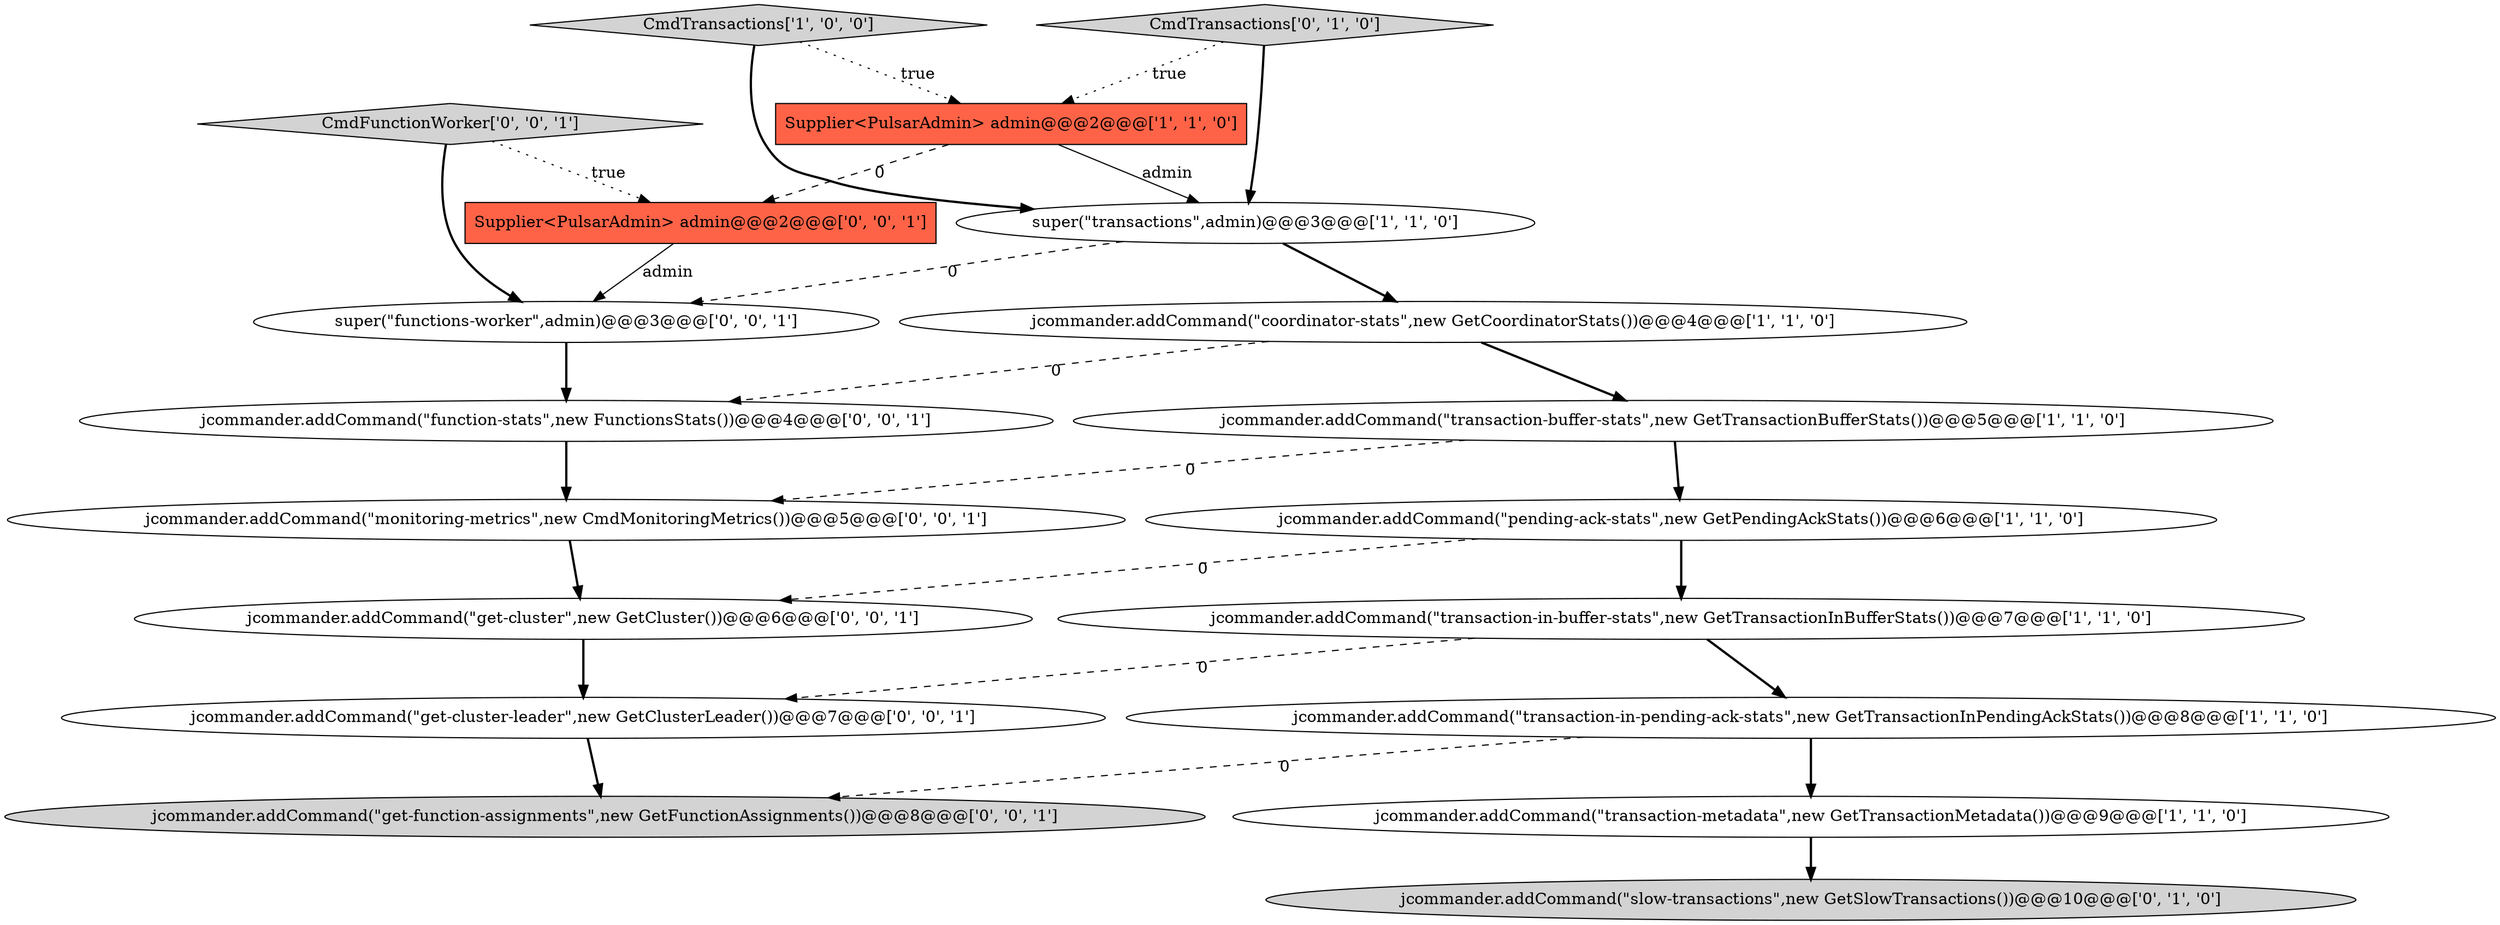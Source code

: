 digraph {
2 [style = filled, label = "jcommander.addCommand(\"coordinator-stats\",new GetCoordinatorStats())@@@4@@@['1', '1', '0']", fillcolor = white, shape = ellipse image = "AAA0AAABBB1BBB"];
11 [style = filled, label = "super(\"functions-worker\",admin)@@@3@@@['0', '0', '1']", fillcolor = white, shape = ellipse image = "AAA0AAABBB3BBB"];
13 [style = filled, label = "CmdFunctionWorker['0', '0', '1']", fillcolor = lightgray, shape = diamond image = "AAA0AAABBB3BBB"];
18 [style = filled, label = "jcommander.addCommand(\"get-cluster-leader\",new GetClusterLeader())@@@7@@@['0', '0', '1']", fillcolor = white, shape = ellipse image = "AAA0AAABBB3BBB"];
5 [style = filled, label = "jcommander.addCommand(\"pending-ack-stats\",new GetPendingAckStats())@@@6@@@['1', '1', '0']", fillcolor = white, shape = ellipse image = "AAA0AAABBB1BBB"];
17 [style = filled, label = "Supplier<PulsarAdmin> admin@@@2@@@['0', '0', '1']", fillcolor = tomato, shape = box image = "AAA0AAABBB3BBB"];
8 [style = filled, label = "jcommander.addCommand(\"transaction-in-buffer-stats\",new GetTransactionInBufferStats())@@@7@@@['1', '1', '0']", fillcolor = white, shape = ellipse image = "AAA0AAABBB1BBB"];
1 [style = filled, label = "CmdTransactions['1', '0', '0']", fillcolor = lightgray, shape = diamond image = "AAA0AAABBB1BBB"];
16 [style = filled, label = "jcommander.addCommand(\"get-function-assignments\",new GetFunctionAssignments())@@@8@@@['0', '0', '1']", fillcolor = lightgray, shape = ellipse image = "AAA0AAABBB3BBB"];
0 [style = filled, label = "jcommander.addCommand(\"transaction-metadata\",new GetTransactionMetadata())@@@9@@@['1', '1', '0']", fillcolor = white, shape = ellipse image = "AAA0AAABBB1BBB"];
3 [style = filled, label = "jcommander.addCommand(\"transaction-buffer-stats\",new GetTransactionBufferStats())@@@5@@@['1', '1', '0']", fillcolor = white, shape = ellipse image = "AAA0AAABBB1BBB"];
4 [style = filled, label = "super(\"transactions\",admin)@@@3@@@['1', '1', '0']", fillcolor = white, shape = ellipse image = "AAA0AAABBB1BBB"];
12 [style = filled, label = "jcommander.addCommand(\"function-stats\",new FunctionsStats())@@@4@@@['0', '0', '1']", fillcolor = white, shape = ellipse image = "AAA0AAABBB3BBB"];
14 [style = filled, label = "jcommander.addCommand(\"get-cluster\",new GetCluster())@@@6@@@['0', '0', '1']", fillcolor = white, shape = ellipse image = "AAA0AAABBB3BBB"];
6 [style = filled, label = "Supplier<PulsarAdmin> admin@@@2@@@['1', '1', '0']", fillcolor = tomato, shape = box image = "AAA0AAABBB1BBB"];
7 [style = filled, label = "jcommander.addCommand(\"transaction-in-pending-ack-stats\",new GetTransactionInPendingAckStats())@@@8@@@['1', '1', '0']", fillcolor = white, shape = ellipse image = "AAA0AAABBB1BBB"];
15 [style = filled, label = "jcommander.addCommand(\"monitoring-metrics\",new CmdMonitoringMetrics())@@@5@@@['0', '0', '1']", fillcolor = white, shape = ellipse image = "AAA0AAABBB3BBB"];
9 [style = filled, label = "jcommander.addCommand(\"slow-transactions\",new GetSlowTransactions())@@@10@@@['0', '1', '0']", fillcolor = lightgray, shape = ellipse image = "AAA1AAABBB2BBB"];
10 [style = filled, label = "CmdTransactions['0', '1', '0']", fillcolor = lightgray, shape = diamond image = "AAA0AAABBB2BBB"];
17->11 [style = solid, label="admin"];
4->11 [style = dashed, label="0"];
5->8 [style = bold, label=""];
11->12 [style = bold, label=""];
5->14 [style = dashed, label="0"];
8->18 [style = dashed, label="0"];
14->18 [style = bold, label=""];
12->15 [style = bold, label=""];
0->9 [style = bold, label=""];
6->17 [style = dashed, label="0"];
1->6 [style = dotted, label="true"];
13->17 [style = dotted, label="true"];
3->5 [style = bold, label=""];
4->2 [style = bold, label=""];
2->3 [style = bold, label=""];
13->11 [style = bold, label=""];
15->14 [style = bold, label=""];
10->4 [style = bold, label=""];
7->0 [style = bold, label=""];
18->16 [style = bold, label=""];
3->15 [style = dashed, label="0"];
1->4 [style = bold, label=""];
10->6 [style = dotted, label="true"];
8->7 [style = bold, label=""];
7->16 [style = dashed, label="0"];
6->4 [style = solid, label="admin"];
2->12 [style = dashed, label="0"];
}
